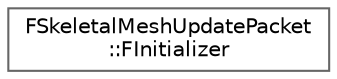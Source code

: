 digraph "Graphical Class Hierarchy"
{
 // INTERACTIVE_SVG=YES
 // LATEX_PDF_SIZE
  bgcolor="transparent";
  edge [fontname=Helvetica,fontsize=10,labelfontname=Helvetica,labelfontsize=10];
  node [fontname=Helvetica,fontsize=10,shape=box,height=0.2,width=0.4];
  rankdir="LR";
  Node0 [id="Node000000",label="FSkeletalMeshUpdatePacket\l::FInitializer",height=0.2,width=0.4,color="grey40", fillcolor="white", style="filled",URL="$d9/d10/structFSkeletalMeshUpdatePacket_1_1FInitializer.html",tooltip=" "];
}

